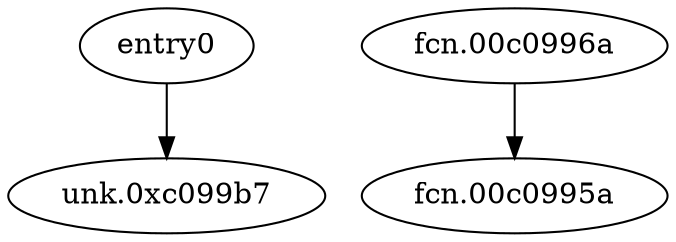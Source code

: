 digraph code {
  "0x00c08d28" [label="entry0"];
  "0x00c08d28" -> "0x00c099b7";
  "0x00c099b7" [label="unk.0xc099b7"];
  "0x00c0996a" [label="fcn.00c0996a"];
  "0x00c0996a" -> "0x00c0995a";
  "0x00c0995a" [label="fcn.00c0995a"];
}